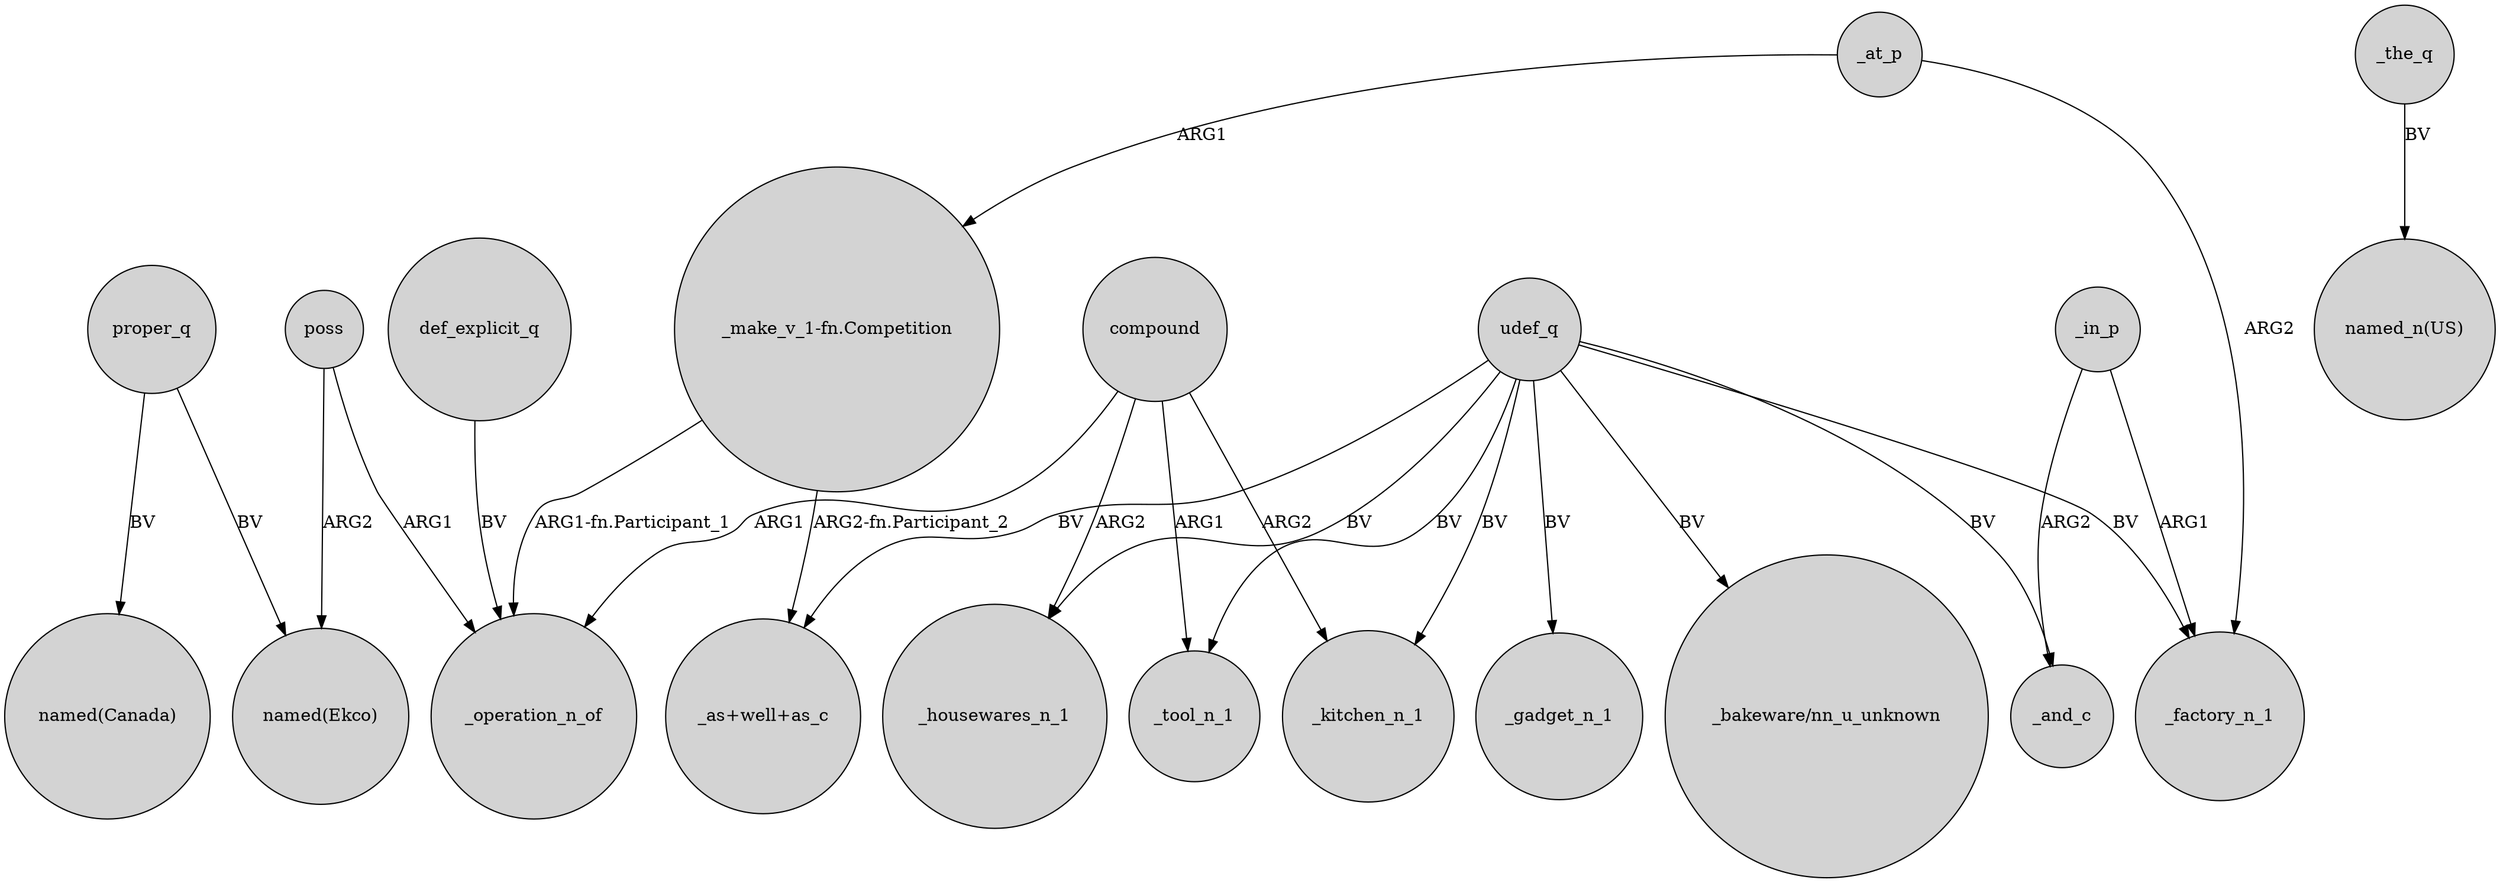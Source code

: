 digraph {
	node [shape=circle style=filled]
	_in_p -> _and_c [label=ARG2]
	compound -> _tool_n_1 [label=ARG1]
	_the_q -> "named_n(US)" [label=BV]
	poss -> "named(Ekco)" [label=ARG2]
	_at_p -> _factory_n_1 [label=ARG2]
	poss -> _operation_n_of [label=ARG1]
	"_make_v_1-fn.Competition" -> _operation_n_of [label="ARG1-fn.Participant_1"]
	compound -> _operation_n_of [label=ARG1]
	compound -> _housewares_n_1 [label=ARG2]
	udef_q -> _and_c [label=BV]
	"_make_v_1-fn.Competition" -> "_as+well+as_c" [label="ARG2-fn.Participant_2"]
	udef_q -> _kitchen_n_1 [label=BV]
	udef_q -> _factory_n_1 [label=BV]
	udef_q -> _gadget_n_1 [label=BV]
	udef_q -> "_bakeware/nn_u_unknown" [label=BV]
	proper_q -> "named(Ekco)" [label=BV]
	udef_q -> "_as+well+as_c" [label=BV]
	_at_p -> "_make_v_1-fn.Competition" [label=ARG1]
	def_explicit_q -> _operation_n_of [label=BV]
	_in_p -> _factory_n_1 [label=ARG1]
	udef_q -> _housewares_n_1 [label=BV]
	proper_q -> "named(Canada)" [label=BV]
	compound -> _kitchen_n_1 [label=ARG2]
	udef_q -> _tool_n_1 [label=BV]
}
